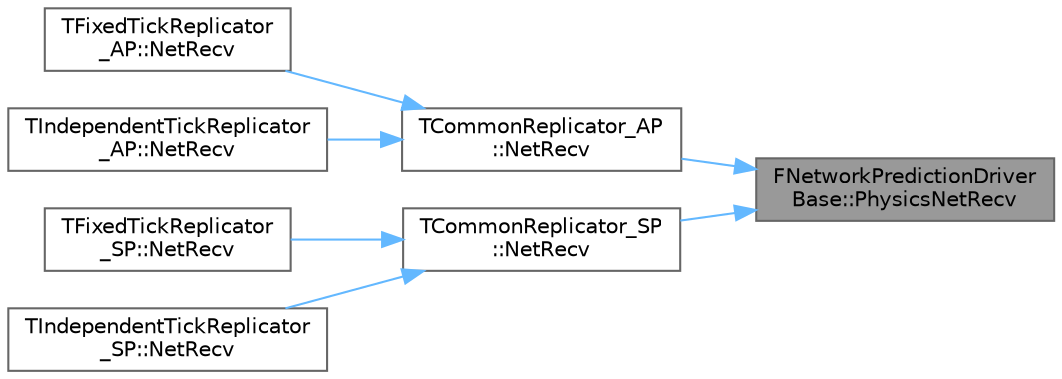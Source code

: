 digraph "FNetworkPredictionDriverBase::PhysicsNetRecv"
{
 // INTERACTIVE_SVG=YES
 // LATEX_PDF_SIZE
  bgcolor="transparent";
  edge [fontname=Helvetica,fontsize=10,labelfontname=Helvetica,labelfontsize=10];
  node [fontname=Helvetica,fontsize=10,shape=box,height=0.2,width=0.4];
  rankdir="RL";
  Node1 [id="Node000001",label="FNetworkPredictionDriver\lBase::PhysicsNetRecv",height=0.2,width=0.4,color="gray40", fillcolor="grey60", style="filled", fontcolor="black",tooltip=" "];
  Node1 -> Node2 [id="edge1_Node000001_Node000002",dir="back",color="steelblue1",style="solid",tooltip=" "];
  Node2 [id="Node000002",label="TCommonReplicator_AP\l::NetRecv",height=0.2,width=0.4,color="grey40", fillcolor="white", style="filled",URL="$db/d88/classTCommonReplicator__AP.html#ad70b50bd321b18e8d576904d133adfeb",tooltip=" "];
  Node2 -> Node3 [id="edge2_Node000002_Node000003",dir="back",color="steelblue1",style="solid",tooltip=" "];
  Node3 [id="Node000003",label="TFixedTickReplicator\l_AP::NetRecv",height=0.2,width=0.4,color="grey40", fillcolor="white", style="filled",URL="$da/de3/classTFixedTickReplicator__AP.html#ac50f0d88a92817872ca0c1aa5788ea63",tooltip=" "];
  Node2 -> Node4 [id="edge3_Node000002_Node000004",dir="back",color="steelblue1",style="solid",tooltip=" "];
  Node4 [id="Node000004",label="TIndependentTickReplicator\l_AP::NetRecv",height=0.2,width=0.4,color="grey40", fillcolor="white", style="filled",URL="$d9/df1/classTIndependentTickReplicator__AP.html#adf2513b7cd11532525c697f1756997ca",tooltip=" "];
  Node1 -> Node5 [id="edge4_Node000001_Node000005",dir="back",color="steelblue1",style="solid",tooltip=" "];
  Node5 [id="Node000005",label="TCommonReplicator_SP\l::NetRecv",height=0.2,width=0.4,color="grey40", fillcolor="white", style="filled",URL="$d8/de8/classTCommonReplicator__SP.html#a9fbb833d0b27abd4798400a616310ea6",tooltip=" "];
  Node5 -> Node6 [id="edge5_Node000005_Node000006",dir="back",color="steelblue1",style="solid",tooltip=" "];
  Node6 [id="Node000006",label="TFixedTickReplicator\l_SP::NetRecv",height=0.2,width=0.4,color="grey40", fillcolor="white", style="filled",URL="$d5/d68/classTFixedTickReplicator__SP.html#ac438184b644761af01550899c68be786",tooltip=" "];
  Node5 -> Node7 [id="edge6_Node000005_Node000007",dir="back",color="steelblue1",style="solid",tooltip=" "];
  Node7 [id="Node000007",label="TIndependentTickReplicator\l_SP::NetRecv",height=0.2,width=0.4,color="grey40", fillcolor="white", style="filled",URL="$d9/deb/classTIndependentTickReplicator__SP.html#ad528151343ff4f260811b578699156ae",tooltip=" "];
}
